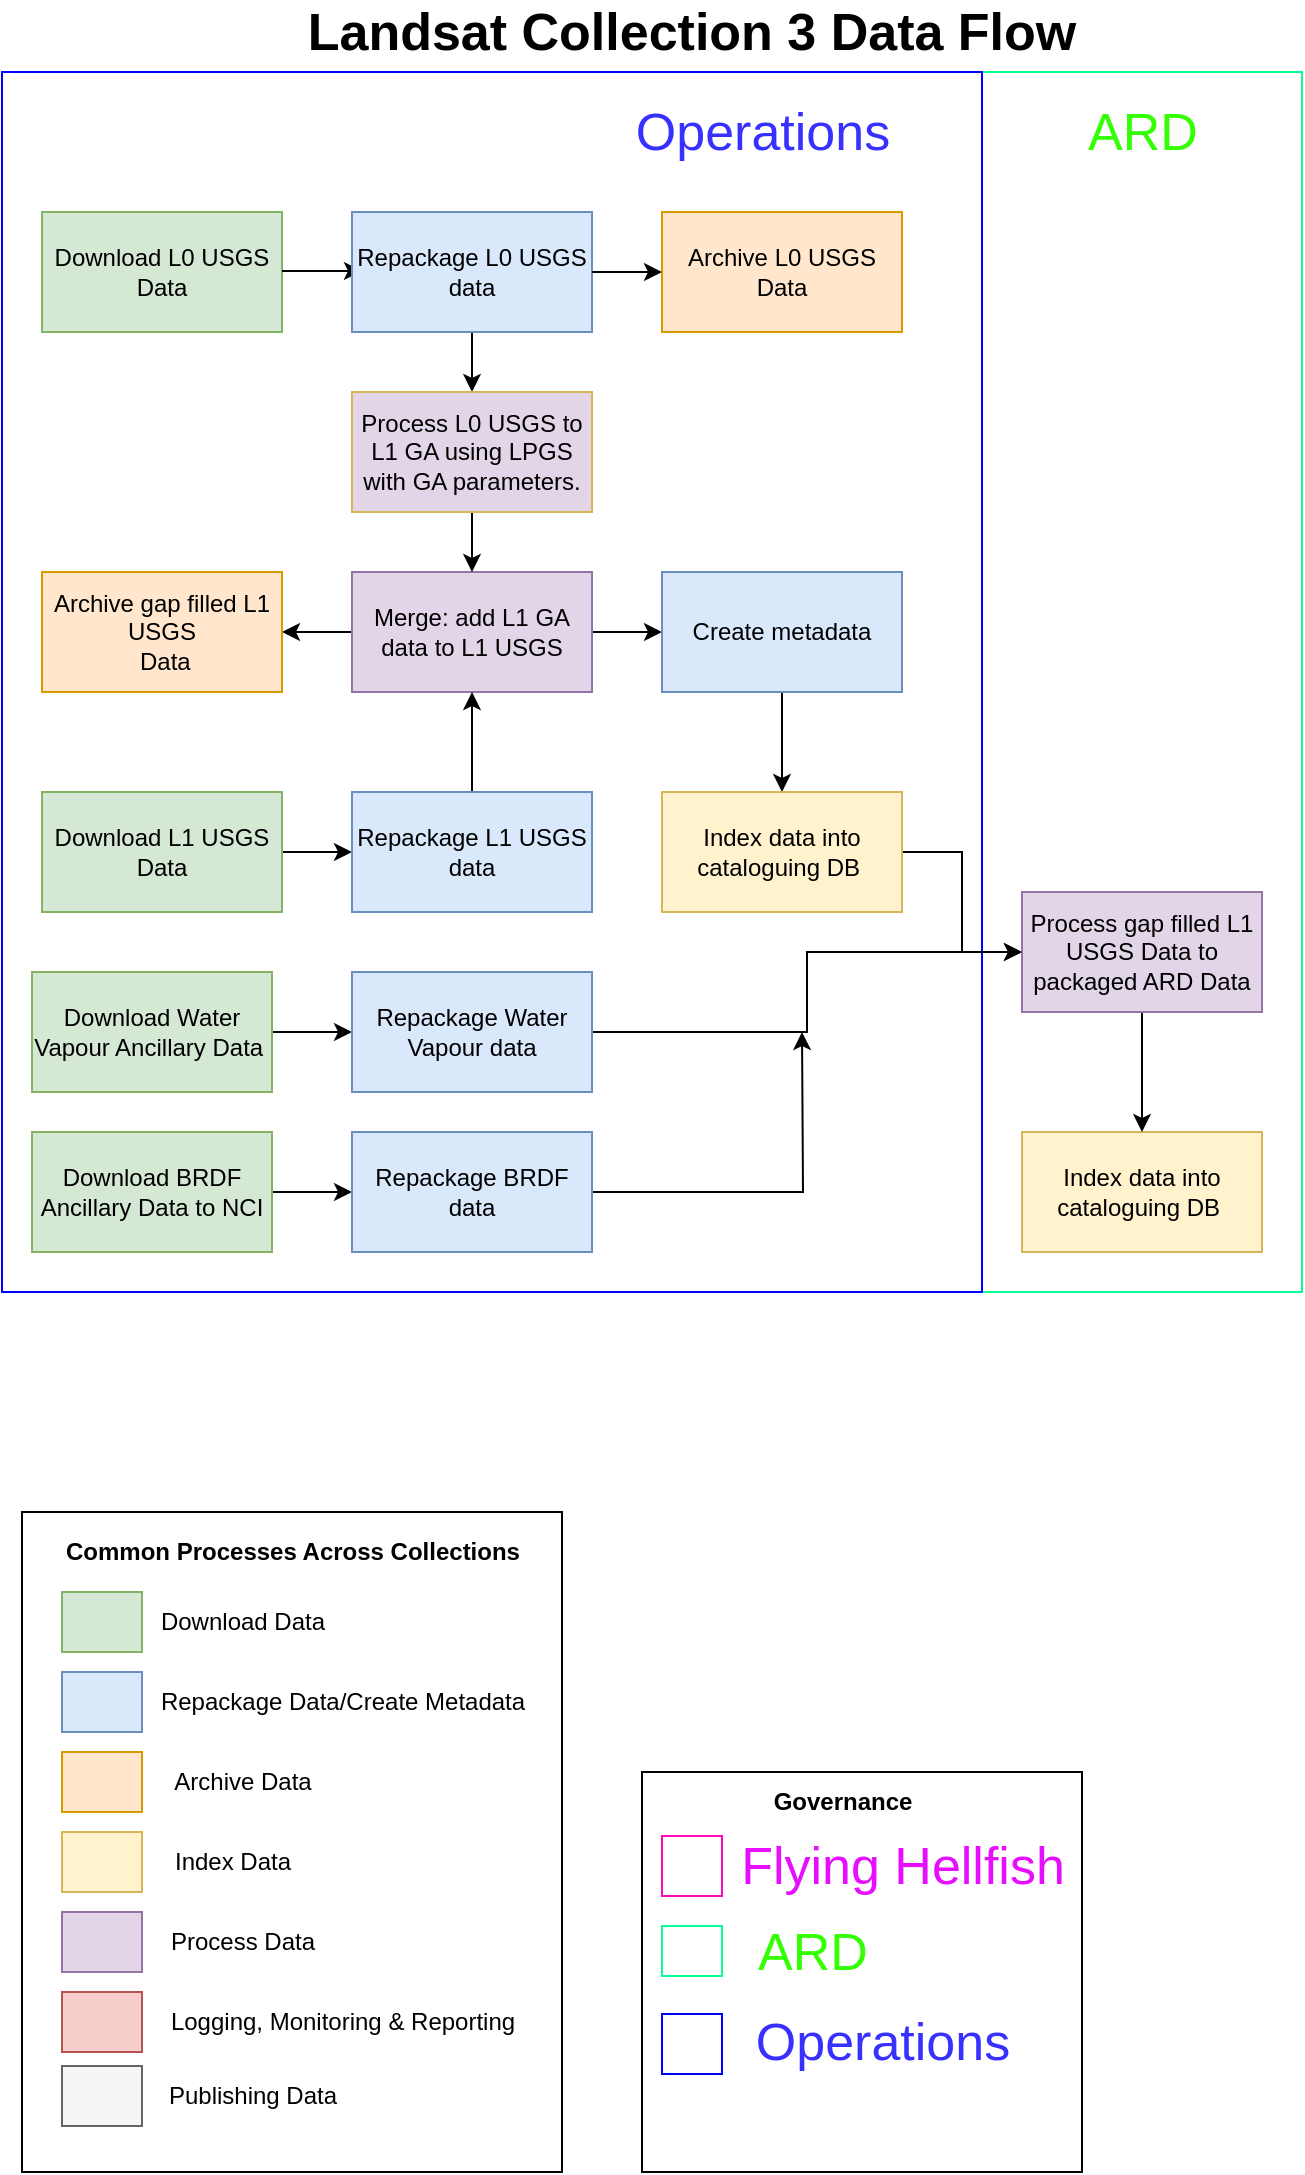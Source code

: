 <mxfile version="13.0.3" type="device"><diagram id="2L8Oo3xiIVleBCv5hXrL" name="Page-1"><mxGraphModel dx="1022" dy="1595" grid="1" gridSize="10" guides="1" tooltips="1" connect="1" arrows="1" fold="1" page="1" pageScale="1" pageWidth="1169" pageHeight="827" math="0" shadow="0"><root><mxCell id="0"/><mxCell id="1" parent="0"/><mxCell id="JFfTzrk-7GzA0J_P_i5j-90" value="" style="rounded=0;whiteSpace=wrap;html=1;labelBackgroundColor=none;fontSize=26;strokeColor=#08FF94;" parent="1" vertex="1"><mxGeometry x="520" y="-250" width="160" height="610" as="geometry"/></mxCell><mxCell id="JFfTzrk-7GzA0J_P_i5j-88" value="" style="rounded=0;whiteSpace=wrap;html=1;labelBackgroundColor=none;fontSize=26;strokeColor=#0000FF;" parent="1" vertex="1"><mxGeometry x="30" y="-250" width="490" height="610" as="geometry"/></mxCell><mxCell id="JFfTzrk-7GzA0J_P_i5j-1" value="Landsat Collection 3 Data Flow" style="text;html=1;strokeColor=none;fillColor=none;align=center;verticalAlign=middle;whiteSpace=wrap;rounded=0;fontStyle=1;fontSize=26;" parent="1" vertex="1"><mxGeometry x="110" y="-280" width="530" height="20" as="geometry"/></mxCell><mxCell id="1PRY0U88CtYkUTZWOUMD-23" style="edgeStyle=orthogonalEdgeStyle;rounded=0;orthogonalLoop=1;jettySize=auto;html=1;" parent="1" source="JFfTzrk-7GzA0J_P_i5j-2" target="JFfTzrk-7GzA0J_P_i5j-4" edge="1"><mxGeometry relative="1" as="geometry"/></mxCell><mxCell id="JFfTzrk-7GzA0J_P_i5j-2" value="Download Water Vapour Ancillary Data&amp;nbsp;" style="rounded=0;whiteSpace=wrap;html=1;fillColor=#d5e8d4;strokeColor=#82b366;" parent="1" vertex="1"><mxGeometry x="45" y="200" width="120" height="60" as="geometry"/></mxCell><mxCell id="1PRY0U88CtYkUTZWOUMD-29" style="edgeStyle=orthogonalEdgeStyle;rounded=0;orthogonalLoop=1;jettySize=auto;html=1;" parent="1" source="JFfTzrk-7GzA0J_P_i5j-4" target="1PRY0U88CtYkUTZWOUMD-13" edge="1"><mxGeometry relative="1" as="geometry"/></mxCell><mxCell id="JFfTzrk-7GzA0J_P_i5j-4" value="Repackage Water Vapour data" style="rounded=0;whiteSpace=wrap;html=1;fillColor=#dae8fc;strokeColor=#6c8ebf;" parent="1" vertex="1"><mxGeometry x="205" y="200" width="120" height="60" as="geometry"/></mxCell><mxCell id="1PRY0U88CtYkUTZWOUMD-17" value="Index data into cataloguing DB&amp;nbsp;" style="rounded=0;whiteSpace=wrap;html=1;fillColor=#fff2cc;strokeColor=#d6b656;" parent="1" vertex="1"><mxGeometry x="540" y="280" width="120" height="60" as="geometry"/></mxCell><mxCell id="1PRY0U88CtYkUTZWOUMD-20" style="edgeStyle=orthogonalEdgeStyle;rounded=0;orthogonalLoop=1;jettySize=auto;html=1;" parent="1" source="JFfTzrk-7GzA0J_P_i5j-17" target="JFfTzrk-7GzA0J_P_i5j-21" edge="1"><mxGeometry relative="1" as="geometry"/></mxCell><mxCell id="JFfTzrk-7GzA0J_P_i5j-17" value="Download BRDF Ancillary Data to NCI" style="rounded=0;whiteSpace=wrap;html=1;fillColor=#d5e8d4;strokeColor=#82b366;" parent="1" vertex="1"><mxGeometry x="45" y="280" width="120" height="60" as="geometry"/></mxCell><mxCell id="1PRY0U88CtYkUTZWOUMD-39" style="edgeStyle=orthogonalEdgeStyle;rounded=0;orthogonalLoop=1;jettySize=auto;html=1;exitX=1;exitY=0.5;exitDx=0;exitDy=0;" parent="1" source="JFfTzrk-7GzA0J_P_i5j-21" edge="1"><mxGeometry relative="1" as="geometry"><mxPoint x="430" y="230" as="targetPoint"/></mxGeometry></mxCell><mxCell id="JFfTzrk-7GzA0J_P_i5j-21" value="Repackage BRDF data" style="rounded=0;whiteSpace=wrap;html=1;fillColor=#dae8fc;strokeColor=#6c8ebf;" parent="1" vertex="1"><mxGeometry x="205" y="280" width="120" height="60" as="geometry"/></mxCell><mxCell id="1PRY0U88CtYkUTZWOUMD-26" style="edgeStyle=orthogonalEdgeStyle;rounded=0;orthogonalLoop=1;jettySize=auto;html=1;" parent="1" source="JFfTzrk-7GzA0J_P_i5j-33" target="JFfTzrk-7GzA0J_P_i5j-79" edge="1"><mxGeometry relative="1" as="geometry"/></mxCell><mxCell id="1PRY0U88CtYkUTZWOUMD-31" style="edgeStyle=orthogonalEdgeStyle;rounded=0;orthogonalLoop=1;jettySize=auto;html=1;" parent="1" source="JFfTzrk-7GzA0J_P_i5j-33" target="1PRY0U88CtYkUTZWOUMD-14" edge="1"><mxGeometry relative="1" as="geometry"/></mxCell><mxCell id="JFfTzrk-7GzA0J_P_i5j-33" value="&lt;span id=&quot;docs-internal-guid-347685b5-7fff-a14c-e350-477d4d46355e&quot;&gt;&lt;span style=&quot;background-color: transparent ; vertical-align: baseline&quot;&gt;&lt;font style=&quot;font-size: 12px&quot;&gt;Merge: add L1 GA data to L1 USGS &lt;/font&gt;&lt;/span&gt;&lt;/span&gt;" style="rounded=0;whiteSpace=wrap;html=1;fillColor=#e1d5e7;strokeColor=#9673a6;" parent="1" vertex="1"><mxGeometry x="205" width="120" height="60" as="geometry"/></mxCell><mxCell id="JFfTzrk-7GzA0J_P_i5j-56" value="" style="rounded=0;whiteSpace=wrap;html=1;labelPosition=center;verticalLabelPosition=middle;align=center;verticalAlign=middle;" parent="1" vertex="1"><mxGeometry x="40" y="470" width="270" height="330" as="geometry"/></mxCell><mxCell id="JFfTzrk-7GzA0J_P_i5j-57" value="Common Processes Across Collections" style="text;html=1;align=center;verticalAlign=middle;resizable=0;points=[];autosize=1;fontStyle=1" parent="1" vertex="1"><mxGeometry x="55" y="480" width="240" height="20" as="geometry"/></mxCell><mxCell id="JFfTzrk-7GzA0J_P_i5j-58" value="" style="rounded=0;whiteSpace=wrap;html=1;labelBackgroundColor=none;fillColor=#d5e8d4;strokeColor=#82b366;" parent="1" vertex="1"><mxGeometry x="60" y="510" width="40" height="30" as="geometry"/></mxCell><mxCell id="JFfTzrk-7GzA0J_P_i5j-59" value="Download Data" style="text;html=1;align=center;verticalAlign=middle;resizable=0;points=[];autosize=1;" parent="1" vertex="1"><mxGeometry x="100" y="515" width="100" height="20" as="geometry"/></mxCell><mxCell id="JFfTzrk-7GzA0J_P_i5j-60" value="" style="rounded=0;whiteSpace=wrap;html=1;fillColor=#dae8fc;strokeColor=#6c8ebf;" parent="1" vertex="1"><mxGeometry x="60" y="550" width="40" height="30" as="geometry"/></mxCell><mxCell id="JFfTzrk-7GzA0J_P_i5j-61" value="Repackage Data/Create Metadata" style="text;html=1;align=center;verticalAlign=middle;resizable=0;points=[];autosize=1;" parent="1" vertex="1"><mxGeometry x="100" y="555" width="200" height="20" as="geometry"/></mxCell><mxCell id="JFfTzrk-7GzA0J_P_i5j-62" value="" style="rounded=0;whiteSpace=wrap;html=1;fillColor=#ffe6cc;strokeColor=#d79b00;" parent="1" vertex="1"><mxGeometry x="60" y="590" width="40" height="30" as="geometry"/></mxCell><mxCell id="JFfTzrk-7GzA0J_P_i5j-63" value="Archive Data" style="text;html=1;align=center;verticalAlign=middle;resizable=0;points=[];autosize=1;" parent="1" vertex="1"><mxGeometry x="110" y="595" width="80" height="20" as="geometry"/></mxCell><mxCell id="JFfTzrk-7GzA0J_P_i5j-64" value="" style="rounded=0;whiteSpace=wrap;html=1;fillColor=#fff2cc;strokeColor=#d6b656;" parent="1" vertex="1"><mxGeometry x="60" y="630" width="40" height="30" as="geometry"/></mxCell><mxCell id="JFfTzrk-7GzA0J_P_i5j-65" value="Index Data" style="text;html=1;align=center;verticalAlign=middle;resizable=0;points=[];autosize=1;" parent="1" vertex="1"><mxGeometry x="110" y="635" width="70" height="20" as="geometry"/></mxCell><mxCell id="JFfTzrk-7GzA0J_P_i5j-66" value="" style="rounded=0;whiteSpace=wrap;html=1;fillColor=#e1d5e7;strokeColor=#9673a6;" parent="1" vertex="1"><mxGeometry x="60" y="670" width="40" height="30" as="geometry"/></mxCell><mxCell id="JFfTzrk-7GzA0J_P_i5j-67" value="Process Data" style="text;html=1;align=center;verticalAlign=middle;resizable=0;points=[];autosize=1;" parent="1" vertex="1"><mxGeometry x="105" y="675" width="90" height="20" as="geometry"/></mxCell><mxCell id="JFfTzrk-7GzA0J_P_i5j-68" value="" style="rounded=0;whiteSpace=wrap;html=1;fillColor=#f8cecc;strokeColor=#b85450;" parent="1" vertex="1"><mxGeometry x="60" y="710" width="40" height="30" as="geometry"/></mxCell><mxCell id="JFfTzrk-7GzA0J_P_i5j-69" value="Logging, Monitoring &amp;amp; Reporting" style="text;html=1;align=center;verticalAlign=middle;resizable=0;points=[];autosize=1;" parent="1" vertex="1"><mxGeometry x="105" y="715" width="190" height="20" as="geometry"/></mxCell><mxCell id="JFfTzrk-7GzA0J_P_i5j-70" value="" style="rounded=0;whiteSpace=wrap;html=1;fillColor=#f5f5f5;strokeColor=#666666;fontColor=#333333;" parent="1" vertex="1"><mxGeometry x="60" y="747" width="40" height="30" as="geometry"/></mxCell><mxCell id="JFfTzrk-7GzA0J_P_i5j-71" value="Publishing Data" style="text;html=1;align=center;verticalAlign=middle;resizable=0;points=[];autosize=1;" parent="1" vertex="1"><mxGeometry x="105" y="752" width="100" height="20" as="geometry"/></mxCell><mxCell id="JFfTzrk-7GzA0J_P_i5j-76" value="Archive L0 USGS Data" style="rounded=0;whiteSpace=wrap;html=1;fillColor=#ffe6cc;strokeColor=#d79b00;" parent="1" vertex="1"><mxGeometry x="360" y="-180" width="120" height="60" as="geometry"/></mxCell><mxCell id="JFfTzrk-7GzA0J_P_i5j-79" value="Archive gap filled L1 USGS&lt;br&gt;&amp;nbsp;Data" style="rounded=0;whiteSpace=wrap;html=1;fillColor=#ffe6cc;strokeColor=#d79b00;" parent="1" vertex="1"><mxGeometry x="50" width="120" height="60" as="geometry"/></mxCell><mxCell id="JFfTzrk-7GzA0J_P_i5j-89" value="&lt;font color=&quot;#3730ff&quot;&gt;Operations&lt;/font&gt;" style="text;html=1;align=center;verticalAlign=middle;resizable=0;points=[];autosize=1;fontSize=26;fontStyle=0" parent="1" vertex="1"><mxGeometry x="340" y="-240" width="140" height="40" as="geometry"/></mxCell><mxCell id="JFfTzrk-7GzA0J_P_i5j-91" value="&lt;font&gt;ARD&lt;/font&gt;" style="text;html=1;align=center;verticalAlign=middle;resizable=0;points=[];autosize=1;fontSize=26;fontStyle=0;fontColor=#35FF03;" parent="1" vertex="1"><mxGeometry x="565" y="-240" width="70" height="40" as="geometry"/></mxCell><mxCell id="JFfTzrk-7GzA0J_P_i5j-98" value="" style="rounded=0;whiteSpace=wrap;html=1;labelPosition=center;verticalLabelPosition=middle;align=center;verticalAlign=middle;" parent="1" vertex="1"><mxGeometry x="350" y="600" width="220" height="200" as="geometry"/></mxCell><mxCell id="JFfTzrk-7GzA0J_P_i5j-99" value="Governance" style="text;html=1;align=center;verticalAlign=middle;resizable=0;points=[];autosize=1;fontStyle=1" parent="1" vertex="1"><mxGeometry x="410" y="605" width="80" height="20" as="geometry"/></mxCell><mxCell id="JFfTzrk-7GzA0J_P_i5j-100" value="" style="rounded=0;whiteSpace=wrap;html=1;labelBackgroundColor=none;fontSize=26;strokeColor=#FF0ABE;" parent="1" vertex="1"><mxGeometry x="360" y="632" width="30" height="30" as="geometry"/></mxCell><mxCell id="JFfTzrk-7GzA0J_P_i5j-101" value="" style="rounded=0;whiteSpace=wrap;html=1;labelBackgroundColor=none;fontSize=26;strokeColor=#08FF94;" parent="1" vertex="1"><mxGeometry x="360" y="677" width="30" height="25" as="geometry"/></mxCell><mxCell id="JFfTzrk-7GzA0J_P_i5j-102" value="" style="rounded=0;whiteSpace=wrap;html=1;labelBackgroundColor=none;fontSize=26;strokeColor=#0000FF;" parent="1" vertex="1"><mxGeometry x="360" y="721" width="30" height="30" as="geometry"/></mxCell><mxCell id="JFfTzrk-7GzA0J_P_i5j-103" value="&lt;font color=&quot;#e70dff&quot;&gt;Flying Hellfish&lt;br&gt;&lt;/font&gt;" style="text;html=1;align=center;verticalAlign=middle;resizable=0;points=[];autosize=1;fontSize=26;fontStyle=0;fontColor=#35FF03;" parent="1" vertex="1"><mxGeometry x="390" y="627" width="180" height="40" as="geometry"/></mxCell><mxCell id="JFfTzrk-7GzA0J_P_i5j-104" value="&lt;font color=&quot;#3730ff&quot;&gt;Operations&lt;/font&gt;" style="text;html=1;align=center;verticalAlign=middle;resizable=0;points=[];autosize=1;fontSize=26;fontStyle=0" parent="1" vertex="1"><mxGeometry x="400" y="715" width="140" height="40" as="geometry"/></mxCell><mxCell id="JFfTzrk-7GzA0J_P_i5j-105" value="&lt;font&gt;ARD&lt;/font&gt;" style="text;html=1;align=center;verticalAlign=middle;resizable=0;points=[];autosize=1;fontSize=26;fontStyle=0;fontColor=#35FF03;" parent="1" vertex="1"><mxGeometry x="400" y="670" width="70" height="40" as="geometry"/></mxCell><mxCell id="JFfTzrk-7GzA0J_P_i5j-106" value="Download L0 USGS Data" style="rounded=0;whiteSpace=wrap;html=1;fillColor=#d5e8d4;strokeColor=#82b366;" parent="1" vertex="1"><mxGeometry x="50" y="-180" width="120" height="60" as="geometry"/></mxCell><mxCell id="JFfTzrk-7GzA0J_P_i5j-107" value="" style="endArrow=classic;html=1;exitX=1;exitY=0.5;exitDx=0;exitDy=0;" parent="1" edge="1"><mxGeometry width="50" height="50" relative="1" as="geometry"><mxPoint x="170" y="-150.5" as="sourcePoint"/><mxPoint x="210" y="-150.5" as="targetPoint"/></mxGeometry></mxCell><mxCell id="1PRY0U88CtYkUTZWOUMD-27" style="edgeStyle=orthogonalEdgeStyle;rounded=0;orthogonalLoop=1;jettySize=auto;html=1;" parent="1" source="JFfTzrk-7GzA0J_P_i5j-108" target="JFfTzrk-7GzA0J_P_i5j-110" edge="1"><mxGeometry relative="1" as="geometry"/></mxCell><mxCell id="JFfTzrk-7GzA0J_P_i5j-108" value="Repackage L0 USGS data" style="rounded=0;whiteSpace=wrap;html=1;fillColor=#dae8fc;strokeColor=#6c8ebf;" parent="1" vertex="1"><mxGeometry x="205" y="-180" width="120" height="60" as="geometry"/></mxCell><mxCell id="1PRY0U88CtYkUTZWOUMD-28" style="edgeStyle=orthogonalEdgeStyle;rounded=0;orthogonalLoop=1;jettySize=auto;html=1;" parent="1" source="JFfTzrk-7GzA0J_P_i5j-110" target="JFfTzrk-7GzA0J_P_i5j-33" edge="1"><mxGeometry relative="1" as="geometry"/></mxCell><mxCell id="JFfTzrk-7GzA0J_P_i5j-110" value="&lt;span id=&quot;docs-internal-guid-3314e49b-7fff-0ffe-2a96-ce71aa8f381f&quot;&gt;&lt;span style=&quot;background-color: transparent ; vertical-align: baseline&quot;&gt;&lt;font style=&quot;font-size: 12px&quot;&gt;Process L0 USGS to L1 GA using LPGS with GA parameters.&lt;/font&gt;&lt;/span&gt;&lt;/span&gt;" style="rounded=0;whiteSpace=wrap;html=1;fillColor=#e1d5e7;strokeColor=#d6b656;" parent="1" vertex="1"><mxGeometry x="205" y="-90" width="120" height="60" as="geometry"/></mxCell><mxCell id="1PRY0U88CtYkUTZWOUMD-6" value="" style="endArrow=classic;html=1;exitX=1;exitY=0.5;exitDx=0;exitDy=0;entryX=0;entryY=0.5;entryDx=0;entryDy=0;" parent="1" source="JFfTzrk-7GzA0J_P_i5j-108" target="JFfTzrk-7GzA0J_P_i5j-76" edge="1"><mxGeometry width="50" height="50" relative="1" as="geometry"><mxPoint x="269.5" y="-180" as="sourcePoint"/><mxPoint x="269.5" y="-220" as="targetPoint"/></mxGeometry></mxCell><mxCell id="1PRY0U88CtYkUTZWOUMD-24" style="edgeStyle=orthogonalEdgeStyle;rounded=0;orthogonalLoop=1;jettySize=auto;html=1;" parent="1" source="1PRY0U88CtYkUTZWOUMD-8" target="1PRY0U88CtYkUTZWOUMD-10" edge="1"><mxGeometry relative="1" as="geometry"/></mxCell><mxCell id="1PRY0U88CtYkUTZWOUMD-8" value="Download L1 USGS Data" style="rounded=0;whiteSpace=wrap;html=1;fillColor=#d5e8d4;strokeColor=#82b366;" parent="1" vertex="1"><mxGeometry x="50" y="110" width="120" height="60" as="geometry"/></mxCell><mxCell id="1PRY0U88CtYkUTZWOUMD-25" style="edgeStyle=orthogonalEdgeStyle;rounded=0;orthogonalLoop=1;jettySize=auto;html=1;" parent="1" source="1PRY0U88CtYkUTZWOUMD-10" target="JFfTzrk-7GzA0J_P_i5j-33" edge="1"><mxGeometry relative="1" as="geometry"/></mxCell><mxCell id="1PRY0U88CtYkUTZWOUMD-10" value="Repackage L1 USGS data" style="rounded=0;whiteSpace=wrap;html=1;fillColor=#dae8fc;strokeColor=#6c8ebf;" parent="1" vertex="1"><mxGeometry x="205" y="110" width="120" height="60" as="geometry"/></mxCell><mxCell id="1PRY0U88CtYkUTZWOUMD-40" style="edgeStyle=orthogonalEdgeStyle;rounded=0;orthogonalLoop=1;jettySize=auto;html=1;" parent="1" source="1PRY0U88CtYkUTZWOUMD-13" target="1PRY0U88CtYkUTZWOUMD-17" edge="1"><mxGeometry relative="1" as="geometry"/></mxCell><mxCell id="1PRY0U88CtYkUTZWOUMD-13" value="Process gap filled L1 USGS Data to packaged ARD Data" style="rounded=0;whiteSpace=wrap;html=1;fillColor=#e1d5e7;strokeColor=#9673a6;" parent="1" vertex="1"><mxGeometry x="540" y="160" width="120" height="60" as="geometry"/></mxCell><mxCell id="1PRY0U88CtYkUTZWOUMD-32" style="edgeStyle=orthogonalEdgeStyle;rounded=0;orthogonalLoop=1;jettySize=auto;html=1;" parent="1" source="1PRY0U88CtYkUTZWOUMD-14" target="1PRY0U88CtYkUTZWOUMD-15" edge="1"><mxGeometry relative="1" as="geometry"/></mxCell><mxCell id="1PRY0U88CtYkUTZWOUMD-14" value="Create metadata" style="rounded=0;whiteSpace=wrap;html=1;fillColor=#dae8fc;strokeColor=#6c8ebf;" parent="1" vertex="1"><mxGeometry x="360" width="120" height="60" as="geometry"/></mxCell><mxCell id="1PRY0U88CtYkUTZWOUMD-35" style="edgeStyle=orthogonalEdgeStyle;rounded=0;orthogonalLoop=1;jettySize=auto;html=1;" parent="1" source="1PRY0U88CtYkUTZWOUMD-15" target="1PRY0U88CtYkUTZWOUMD-13" edge="1"><mxGeometry relative="1" as="geometry"/></mxCell><mxCell id="1PRY0U88CtYkUTZWOUMD-15" value="Index data into cataloguing DB&amp;nbsp;" style="rounded=0;whiteSpace=wrap;html=1;fillColor=#fff2cc;strokeColor=#d6b656;" parent="1" vertex="1"><mxGeometry x="360" y="110" width="120" height="60" as="geometry"/></mxCell></root></mxGraphModel></diagram></mxfile>